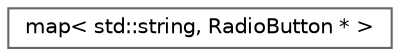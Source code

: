 digraph "Graphical Class Hierarchy"
{
 // LATEX_PDF_SIZE
  bgcolor="transparent";
  edge [fontname=Helvetica,fontsize=10,labelfontname=Helvetica,labelfontsize=10];
  node [fontname=Helvetica,fontsize=10,shape=box,height=0.2,width=0.4];
  rankdir="LR";
  Node0 [id="Node000000",label="map\< std::string, RadioButton * \>",height=0.2,width=0.4,color="grey40", fillcolor="white", style="filled",URL="$classstd_1_1map_3_01std_1_1string_00_01RadioButton_01_5_01_4.html",tooltip=" "];
}
